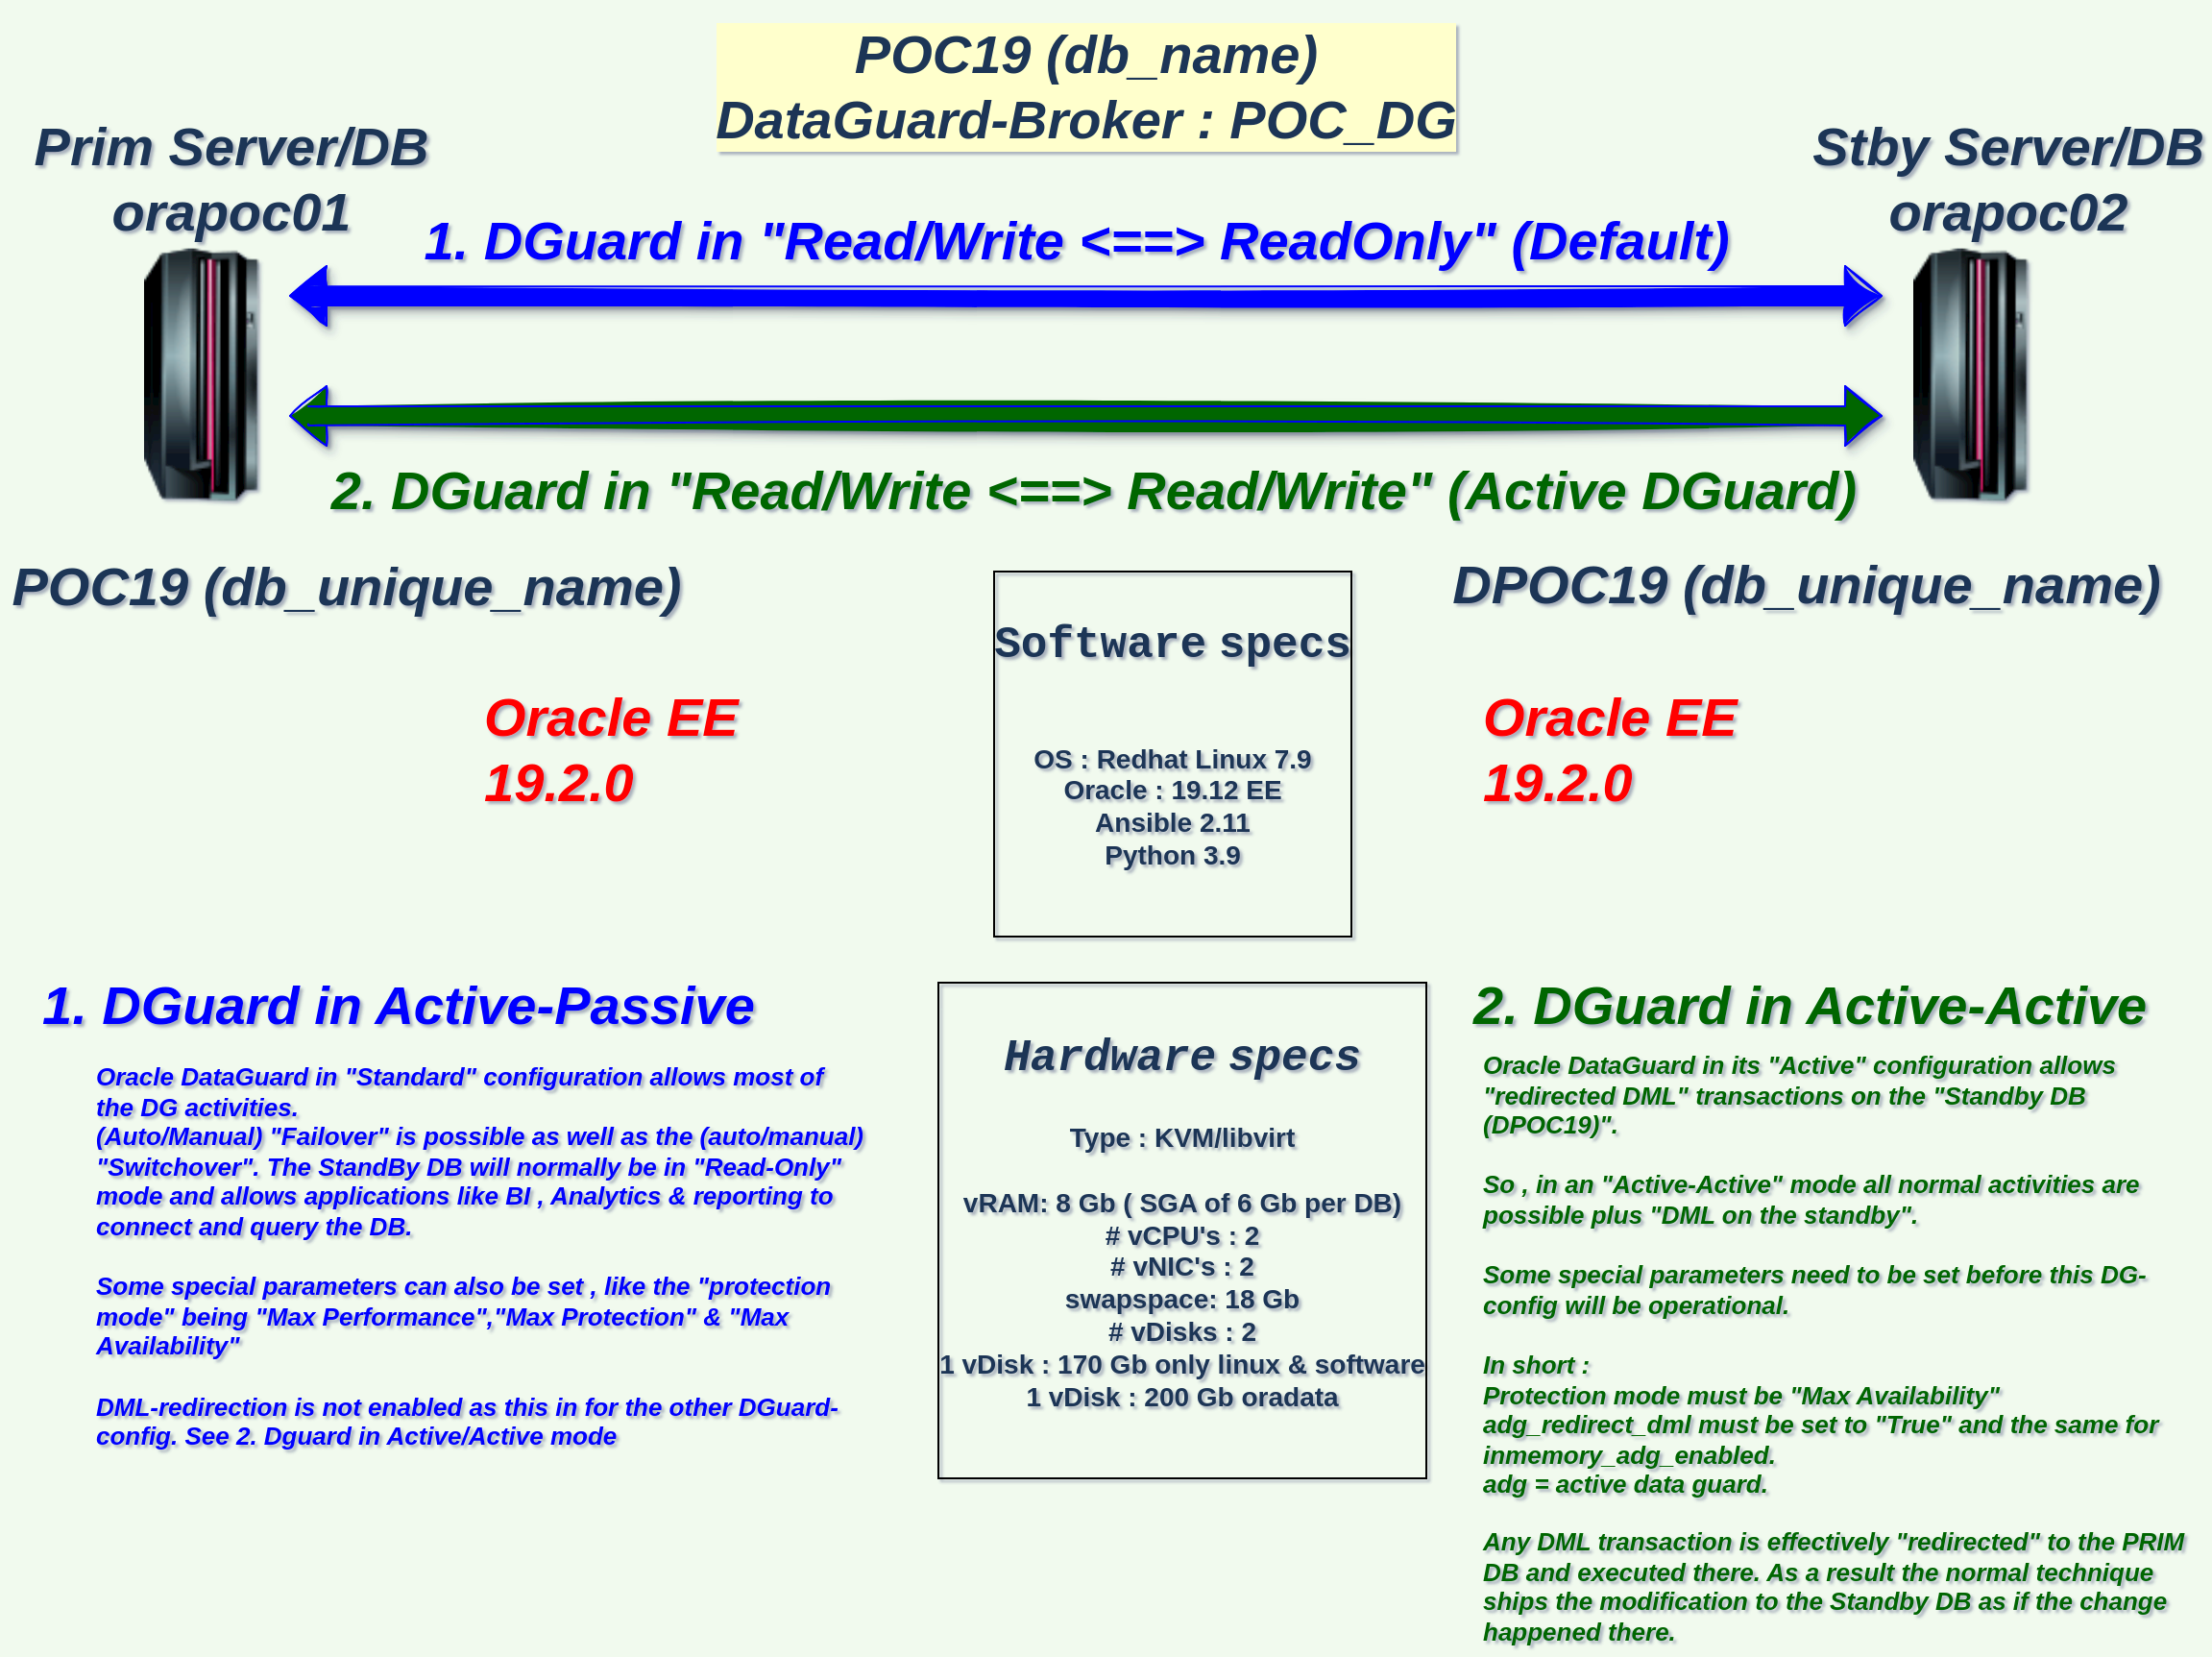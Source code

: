 <mxfile version="14.9.3" type="github">
  <diagram name="Page-1" id="55a83fd1-7818-8e21-69c5-c3457e3827bb">
    <mxGraphModel dx="1422" dy="885" grid="1" gridSize="10" guides="1" tooltips="1" connect="0" arrows="1" fold="1" page="1" pageScale="1" pageWidth="1169" pageHeight="827" background="#F1FAEE" math="0" shadow="1">
      <root>
        <mxCell id="0" />
        <mxCell id="1" parent="0" />
        <mxCell id="eqkKP_CpMsjsfQWl-JKb-6" value="" style="image;html=1;image=img/lib/clip_art/computers/Mainframe_128x128.png;rounded=1;sketch=1;labelBackgroundColor=#F1FAEE;fillColor=#A8DADC;strokeColor=#457B9D;fontColor=#1D3557;" parent="1" vertex="1">
          <mxGeometry x="95" y="135" width="60" height="140" as="geometry" />
        </mxCell>
        <mxCell id="eqkKP_CpMsjsfQWl-JKb-8" value="" style="image;html=1;image=img/lib/clip_art/computers/Mainframe_128x128.png;verticalAlign=top;rounded=1;sketch=1;labelBackgroundColor=#F1FAEE;fillColor=#A8DADC;strokeColor=#457B9D;fontColor=#1D3557;autosize=1;collapsible=0;metaEdit=1;resizeWidth=1;resizeHeight=1;snapToPoint=1;fixDash=1;comic=1;backgroundOutline=1;" parent="1" vertex="1">
          <mxGeometry x="1016" y="130" width="60" height="150" as="geometry" />
        </mxCell>
        <mxCell id="eqkKP_CpMsjsfQWl-JKb-9" value="&lt;div&gt;&lt;i&gt;&lt;font style=&quot;font-size: 28px&quot;&gt;&lt;b&gt;POC19 (db_name)&lt;br&gt;&lt;/b&gt;&lt;/font&gt;&lt;/i&gt;&lt;/div&gt;&lt;div&gt;&lt;i&gt;&lt;font style=&quot;font-size: 28px&quot;&gt;&lt;b&gt;DataGuard-Broker : POC_DG&lt;br&gt;&lt;/b&gt;&lt;/font&gt;&lt;/i&gt;&lt;/div&gt;" style="text;html=1;resizable=0;autosize=1;align=center;verticalAlign=middle;points=[];fillColor=none;strokeColor=none;rounded=1;sketch=1;fontColor=#1D3557;labelBackgroundColor=#FFFFCC;" parent="1" vertex="1">
          <mxGeometry x="384.5" y="30" width="400" height="50" as="geometry" />
        </mxCell>
        <mxCell id="eqkKP_CpMsjsfQWl-JKb-10" value="&lt;i&gt;&lt;font style=&quot;font-size: 28px&quot;&gt;&lt;b&gt;POC19 (db_unique_name)&lt;/b&gt;&lt;/font&gt;&lt;/i&gt;" style="text;html=1;resizable=0;autosize=1;align=center;verticalAlign=middle;points=[];fillColor=none;strokeColor=none;rounded=1;sketch=1;fontColor=#1D3557;" parent="1" vertex="1">
          <mxGeometry x="20" y="300" width="360" height="30" as="geometry" />
        </mxCell>
        <mxCell id="eqkKP_CpMsjsfQWl-JKb-13" value="&lt;div&gt;&lt;i&gt;&lt;font style=&quot;font-size: 28px&quot;&gt;&lt;b&gt;Prim Server/DB&lt;br&gt;&lt;/b&gt;&lt;/font&gt;&lt;/i&gt;&lt;/div&gt;&lt;div&gt;&lt;i&gt;&lt;font style=&quot;font-size: 28px&quot;&gt;&lt;b&gt;orapoc01&lt;/b&gt;&lt;/font&gt;&lt;/i&gt;&lt;/div&gt;" style="text;html=1;resizable=0;autosize=1;align=center;verticalAlign=middle;points=[];fillColor=none;strokeColor=none;spacing=-13;spacingTop=-5;rounded=1;sketch=1;fontColor=#1D3557;" parent="1" vertex="1">
          <mxGeometry x="30" y="80" width="220" height="50" as="geometry" />
        </mxCell>
        <mxCell id="eqkKP_CpMsjsfQWl-JKb-15" value="&lt;i&gt;&lt;font style=&quot;font-size: 28px&quot;&gt;&lt;b&gt;DPOC19 (db_unique_name)&lt;/b&gt;&lt;/font&gt;&lt;/i&gt;" style="text;html=1;resizable=0;autosize=1;align=center;verticalAlign=middle;points=[];fillColor=none;strokeColor=none;rounded=1;sketch=1;fontColor=#1D3557;" parent="1" vertex="1">
          <mxGeometry x="770" y="299" width="380" height="30" as="geometry" />
        </mxCell>
        <mxCell id="eqkKP_CpMsjsfQWl-JKb-16" value="&lt;div style=&quot;font-size: 14px&quot;&gt;&lt;h1&gt;&lt;font style=&quot;font-size: 14px&quot; face=&quot;Courier New&quot;&gt;&lt;span style=&quot;font-size: 14px&quot;&gt;&lt;/span&gt;&lt;/font&gt;&lt;font style=&quot;font-size: 23px&quot;&gt;&lt;span&gt;&lt;font face=&quot;Courier New&quot;&gt;Software&lt;/font&gt; &lt;font style=&quot;font-size: 23px&quot; face=&quot;Courier New&quot;&gt;specs&lt;/font&gt;&lt;br&gt;&lt;/span&gt;&lt;/font&gt;&lt;/h1&gt;&lt;/div&gt;&lt;div style=&quot;font-size: 14px&quot;&gt;&lt;br&gt;&lt;font style=&quot;font-size: 14px&quot;&gt;&lt;span style=&quot;font-size: 14px&quot;&gt;&lt;font style=&quot;font-size: 14px&quot;&gt;&lt;span style=&quot;font-size: 14px&quot;&gt;OS : Redhat Linux 7.9&lt;/span&gt;&lt;/font&gt;&lt;/span&gt;&lt;/font&gt;&lt;/div&gt;&lt;div style=&quot;font-size: 14px&quot;&gt;&lt;font style=&quot;font-size: 14px&quot;&gt;&lt;span style=&quot;font-size: 14px&quot;&gt;Oracle : 19.12 EE&lt;br&gt;&lt;/span&gt;&lt;/font&gt;&lt;/div&gt;&lt;div style=&quot;font-size: 14px&quot;&gt;&lt;font style=&quot;font-size: 14px&quot;&gt;&lt;span style=&quot;font-size: 14px&quot;&gt;Ansible 2.11&lt;/span&gt;&lt;/font&gt;&lt;/div&gt;&lt;div style=&quot;font-size: 14px&quot;&gt;&lt;font style=&quot;font-size: 14px&quot;&gt;&lt;span style=&quot;font-size: 14px&quot;&gt;Python 3.9&lt;/span&gt;&lt;/font&gt;&lt;/div&gt;&lt;div style=&quot;font-size: 14px&quot;&gt;&lt;font style=&quot;font-size: 14px&quot;&gt;&lt;span style=&quot;font-size: 14px&quot;&gt;&lt;br style=&quot;font-size: 14px&quot;&gt;&lt;/span&gt;&lt;/font&gt;&lt;/div&gt;&lt;div style=&quot;font-size: 14px&quot;&gt;&lt;font style=&quot;font-size: 14px&quot;&gt;&lt;span style=&quot;font-size: 14px&quot;&gt;&lt;br style=&quot;font-size: 14px&quot;&gt;&lt;/span&gt;&lt;/font&gt;&lt;/div&gt;" style="text;html=1;resizable=1;autosize=1;align=center;verticalAlign=middle;points=[];fontSize=14;fontStyle=1;labelBorderColor=#000000;spacingTop=0;spacingLeft=0;spacingBottom=0;spacingRight=0;fillColor=#A8DADC;strokeWidth=0;rounded=1;sketch=1;fontColor=#1D3557;" parent="1" vertex="1">
          <mxGeometry x="530" y="310" width="200" height="184" as="geometry" />
        </mxCell>
        <mxCell id="eqkKP_CpMsjsfQWl-JKb-18" value="&lt;div style=&quot;font-size: 14px&quot;&gt;&lt;font style=&quot;font-size: 14px&quot;&gt;&lt;span style=&quot;font-size: 14px&quot;&gt;&lt;/span&gt;&lt;/font&gt;&lt;h1&gt;&lt;font style=&quot;font-size: 23px&quot;&gt;&lt;span&gt;&lt;i&gt;&lt;font style=&quot;font-size: 23px&quot; face=&quot;Courier New&quot;&gt;Hardware&lt;/font&gt;&lt;/i&gt; &lt;i&gt;&lt;font style=&quot;font-size: 23px&quot; face=&quot;Courier New&quot;&gt;specs&lt;/font&gt;&lt;/i&gt;&lt;br&gt;&lt;/span&gt;&lt;/font&gt;&lt;/h1&gt;&lt;/div&gt;&lt;div style=&quot;font-size: 14px&quot;&gt;&lt;font style=&quot;font-size: 14px&quot;&gt;&lt;span style=&quot;font-size: 14px&quot;&gt;Type : KVM/libvirt&lt;br style=&quot;font-size: 14px&quot;&gt;&lt;/span&gt;&lt;/font&gt;&lt;/div&gt;&lt;div style=&quot;font-size: 14px&quot;&gt;&lt;font style=&quot;font-size: 14px&quot;&gt;&lt;span style=&quot;font-size: 14px&quot;&gt;&lt;br&gt;&lt;/span&gt;&lt;/font&gt;&lt;/div&gt;&lt;div style=&quot;font-size: 14px&quot;&gt;&lt;font style=&quot;font-size: 14px&quot;&gt;&lt;span style=&quot;font-size: 14px&quot;&gt;vRAM: 8 Gb ( SGA of 6 Gb per DB)&lt;/span&gt;&lt;/font&gt;&lt;/div&gt;&lt;div style=&quot;font-size: 14px&quot;&gt;&lt;font style=&quot;font-size: 14px&quot;&gt;&lt;span style=&quot;font-size: 14px&quot;&gt;# vCPU&#39;s : 2 &lt;br style=&quot;font-size: 14px&quot;&gt;&lt;/span&gt;&lt;/font&gt;&lt;/div&gt;&lt;div style=&quot;font-size: 14px&quot;&gt;&lt;font style=&quot;font-size: 14px&quot;&gt;&lt;span style=&quot;font-size: 14px&quot;&gt;# vNIC&#39;s : 2&lt;/span&gt;&lt;/font&gt;&lt;/div&gt;&lt;div style=&quot;font-size: 14px&quot;&gt;&lt;font style=&quot;font-size: 14px&quot;&gt;&lt;span style=&quot;font-size: 14px&quot;&gt;swapspace: 18 Gb&lt;/span&gt;&lt;/font&gt;&lt;/div&gt;&lt;div style=&quot;font-size: 14px&quot;&gt;&lt;font style=&quot;font-size: 14px&quot;&gt;&lt;span style=&quot;font-size: 14px&quot;&gt;# vDisks : 2&lt;/span&gt;&lt;/font&gt;&lt;/div&gt;&lt;div style=&quot;font-size: 14px&quot;&gt;&lt;font style=&quot;font-size: 14px&quot;&gt;&lt;span style=&quot;font-size: 14px&quot;&gt;1 vDisk : 170 Gb only linux &amp;amp; software&lt;/span&gt;&lt;/font&gt;&lt;/div&gt;&lt;div style=&quot;font-size: 14px&quot;&gt;&lt;font style=&quot;font-size: 14px&quot;&gt;&lt;span style=&quot;font-size: 14px&quot;&gt;1 vDisk : 200 Gb oradata&lt;br style=&quot;font-size: 14px&quot;&gt;&lt;/span&gt;&lt;/font&gt;&lt;/div&gt;&lt;div style=&quot;font-size: 14px&quot;&gt;&lt;font style=&quot;font-size: 14px&quot;&gt;&lt;span style=&quot;font-size: 14px&quot;&gt;&lt;br style=&quot;font-size: 14px&quot;&gt;&lt;br&gt;&lt;/span&gt;&lt;/font&gt;&lt;/div&gt;" style="text;html=1;resizable=1;autosize=1;align=center;verticalAlign=middle;points=[];fontSize=14;fontStyle=1;labelBorderColor=#000000;spacingTop=0;spacingLeft=2;spacingBottom=2;spacingRight=2;fillColor=#A8DADC;strokeWidth=0;rounded=1;sketch=1;fontColor=#1D3557;" parent="1" vertex="1">
          <mxGeometry x="500" y="526" width="270" height="250" as="geometry" />
        </mxCell>
        <mxCell id="Vr78el9g581zdgaqEghk-1" value="" style="shape=image;imageAspect=0;aspect=fixed;verticalLabelPosition=bottom;verticalAlign=top;image=https://encrypted-tbn0.gstatic.com/images?q=tbn:ANd9GcR4Au2oyudwdEIT94wczkcbLpBxuvVUI2JXrm-cNSRRXYwc92XT4T4OE9gX1z1593e1oGM&amp;usqp=CAU;rounded=1;sketch=1;fillColor=#A8DADC;strokeColor=#457B9D;fontColor=#1D3557;" vertex="1" parent="1">
          <mxGeometry x="170" y="340" width="91" height="125.3" as="geometry" />
        </mxCell>
        <mxCell id="Vr78el9g581zdgaqEghk-3" value="" style="shape=image;imageAspect=0;aspect=fixed;verticalLabelPosition=bottom;verticalAlign=top;image=https://encrypted-tbn0.gstatic.com/images?q=tbn:ANd9GcR4Au2oyudwdEIT94wczkcbLpBxuvVUI2JXrm-cNSRRXYwc92XT4T4OE9gX1z1593e1oGM&amp;usqp=CAU;rounded=1;sketch=1;fillColor=#A8DADC;strokeColor=#457B9D;fontColor=#1D3557;" vertex="1" parent="1">
          <mxGeometry x="940" y="340" width="91" height="125.3" as="geometry" />
        </mxCell>
        <mxCell id="Vr78el9g581zdgaqEghk-4" value="" style="shape=image;imageAspect=0;aspect=fixed;verticalLabelPosition=bottom;verticalAlign=top;image=https://encrypted-tbn0.gstatic.com/images?q=tbn:ANd9GcRTwvwgi8j3NoH9LSnV5ozfkyOCeSaYYCH_txHquT2JBYzk8MVsB-MxDces8mvN4pLw_dY&amp;usqp=CAU;rounded=1;sketch=1;fillColor=#A8DADC;strokeColor=#457B9D;fontColor=#1D3557;" vertex="1" parent="1">
          <mxGeometry x="72" y="10.0" width="106" height="47.32" as="geometry" />
        </mxCell>
        <mxCell id="Vr78el9g581zdgaqEghk-5" value="&lt;div&gt;&lt;i&gt;&lt;font style=&quot;font-size: 28px&quot;&gt;&lt;b&gt;Stby Server/DB&lt;br&gt;&lt;/b&gt;&lt;/font&gt;&lt;/i&gt;&lt;/div&gt;&lt;div&gt;&lt;i&gt;&lt;font style=&quot;font-size: 28px&quot;&gt;&lt;b&gt;orapoc02&lt;/b&gt;&lt;/font&gt;&lt;/i&gt;&lt;/div&gt;" style="text;html=1;resizable=0;autosize=1;align=center;verticalAlign=middle;points=[];fillColor=none;strokeColor=none;spacing=-13;spacingTop=-5;rounded=1;sketch=1;fontColor=#1D3557;" vertex="1" parent="1">
          <mxGeometry x="970" y="95" width="190" height="20" as="geometry" />
        </mxCell>
        <mxCell id="Vr78el9g581zdgaqEghk-6" value="" style="shape=image;imageAspect=0;aspect=fixed;verticalLabelPosition=bottom;verticalAlign=top;image=https://encrypted-tbn0.gstatic.com/images?q=tbn:ANd9GcRTwvwgi8j3NoH9LSnV5ozfkyOCeSaYYCH_txHquT2JBYzk8MVsB-MxDces8mvN4pLw_dY&amp;usqp=CAU;rounded=1;sketch=1;fillColor=#A8DADC;strokeColor=#457B9D;fontColor=#1D3557;" vertex="1" parent="1">
          <mxGeometry x="994" y="10.0" width="106" height="47.32" as="geometry" />
        </mxCell>
        <mxCell id="Vr78el9g581zdgaqEghk-11" value="" style="endArrow=classic;startArrow=block;html=1;startFill=1;shape=flexArrow;rounded=1;snapToPoint=1;fixDash=1;comic=1;backgroundOutline=1;metaEdit=1;labelBorderColor=#1A1A1A;fontStyle=0;sketch=1;shadow=1;disableMultiStroke=1;disableMultiStrokeFill=1;orthogonal=0;orthogonalLoop=0;ignoreEdge=0;flowAnimation=1;fillStyle=solid;fontColor=#0000FF;strokeColor=#0000FF;fillColor=#0000FF;" edge="1" parent="1">
          <mxGeometry width="50" height="50" relative="1" as="geometry">
            <mxPoint x="170.5" y="164" as="sourcePoint" />
            <mxPoint x="1000" y="164" as="targetPoint" />
            <Array as="points">
              <mxPoint x="170.5" y="164" />
              <mxPoint x="180.5" y="164" />
            </Array>
          </mxGeometry>
        </mxCell>
        <mxCell id="Vr78el9g581zdgaqEghk-13" value="&lt;div&gt;&lt;font&gt;&lt;i&gt;&lt;font style=&quot;font-size: 28px&quot;&gt;&lt;b&gt;&lt;font&gt;&lt;i&gt;&lt;font style=&quot;font-size: 28px&quot;&gt;&lt;b&gt;1. DGuard &lt;/b&gt;&lt;/font&gt;&lt;/i&gt;&lt;/font&gt;in &quot;Read/Write &amp;lt;==&amp;gt; ReadOnly&quot; (Default)&lt;br&gt;&lt;/b&gt;&lt;/font&gt;&lt;/i&gt;&lt;/font&gt;&lt;/div&gt;" style="text;html=1;resizable=0;autosize=1;align=center;verticalAlign=middle;points=[];fillColor=none;strokeColor=none;rounded=1;sketch=1;fontColor=#0000FF;" vertex="1" parent="1">
          <mxGeometry x="230" y="120" width="700" height="30" as="geometry" />
        </mxCell>
        <mxCell id="Vr78el9g581zdgaqEghk-14" value="" style="endArrow=classic;startArrow=block;html=1;startFill=1;shape=flexArrow;rounded=1;snapToPoint=1;fixDash=1;comic=1;backgroundOutline=1;metaEdit=1;labelBorderColor=#1A1A1A;fontStyle=0;sketch=1;shadow=1;disableMultiStroke=1;disableMultiStrokeFill=1;orthogonal=0;orthogonalLoop=0;ignoreEdge=1;flowAnimation=1;fillStyle=solid;fontColor=#0000FF;strokeColor=#0000FF;noJump=1;fillColor=#006600;" edge="1" parent="1">
          <mxGeometry width="50" height="50" relative="1" as="geometry">
            <mxPoint x="170.5" y="226.5" as="sourcePoint" />
            <mxPoint x="1000" y="226.5" as="targetPoint" />
            <Array as="points">
              <mxPoint x="170.5" y="226.5" />
              <mxPoint x="180.5" y="226.5" />
            </Array>
          </mxGeometry>
        </mxCell>
        <mxCell id="Vr78el9g581zdgaqEghk-15" value="&lt;div&gt;&lt;font&gt;&lt;i&gt;&lt;font style=&quot;font-size: 28px&quot;&gt;&lt;b&gt;2. DGuard in &quot;Read/Write &amp;lt;==&amp;gt; Read/Write&quot; (Active DGuard)&lt;br&gt;&lt;/b&gt;&lt;/font&gt;&lt;/i&gt;&lt;/font&gt;&lt;/div&gt;" style="text;html=1;resizable=0;autosize=1;align=center;verticalAlign=middle;points=[];fillColor=none;strokeColor=none;rounded=1;sketch=1;fontColor=#006600;" vertex="1" parent="1">
          <mxGeometry x="184" y="250" width="810" height="30" as="geometry" />
        </mxCell>
        <mxCell id="Vr78el9g581zdgaqEghk-18" value="&lt;font&gt;&lt;i&gt;&lt;font style=&quot;font-size: 28px&quot;&gt;&lt;b&gt;1. DGuard in Active-Passive&lt;br&gt;&lt;/b&gt;&lt;/font&gt;&lt;/i&gt;&lt;/font&gt;" style="text;whiteSpace=wrap;html=1;rotation=0;fontColor=#0000FF;" vertex="1" parent="1">
          <mxGeometry x="40" y="510" width="380" height="31" as="geometry" />
        </mxCell>
        <mxCell id="Vr78el9g581zdgaqEghk-22" value="&lt;div style=&quot;font-size: 13px&quot;&gt;&lt;font style=&quot;font-size: 13px&quot;&gt;&lt;i&gt;&lt;b&gt;Oracle DataGuard in &quot;Standard&quot; configuration allows most of the DG activities.&lt;/b&gt;&lt;/i&gt;&lt;/font&gt;&lt;/div&gt;&lt;div style=&quot;font-size: 13px&quot;&gt;&lt;font style=&quot;font-size: 13px&quot;&gt;&lt;i&gt;&lt;b&gt;(Auto/Manual) &quot;Failover&quot; is possible as well as the (auto/manual) &quot;Switchover&quot;. The StandBy DB will normally be in &quot;Read-Only&quot; mode and allows applications like BI , Analytics &amp;amp; reporting to connect and query the DB.&lt;/b&gt;&lt;/i&gt;&lt;/font&gt;&lt;/div&gt;&lt;div style=&quot;font-size: 13px&quot;&gt;&lt;font style=&quot;font-size: 13px&quot;&gt;&lt;i&gt;&lt;b&gt;&lt;br&gt;&lt;/b&gt;&lt;/i&gt;&lt;/font&gt;&lt;/div&gt;&lt;div style=&quot;font-size: 13px&quot;&gt;&lt;font style=&quot;font-size: 13px&quot;&gt;&lt;i&gt;&lt;b&gt;Some special parameters can also be set , like the &quot;protection mode&quot; being &quot;Max Performance&quot;,&quot;Max Protection&quot; &amp;amp; &quot;Max Availability&quot;&lt;/b&gt;&lt;/i&gt;&lt;/font&gt;&lt;/div&gt;&lt;div style=&quot;font-size: 13px&quot;&gt;&lt;font style=&quot;font-size: 13px&quot;&gt;&lt;i&gt;&lt;b&gt;&lt;br&gt;&lt;/b&gt;&lt;/i&gt;&lt;/font&gt;&lt;/div&gt;&lt;div style=&quot;font-size: 13px&quot;&gt;&lt;font style=&quot;font-size: 13px&quot;&gt;&lt;i&gt;&lt;b&gt;DML-redirection is not enabled as this in for the other DGuard-config. See 2. Dguard in Active/Active mode&lt;br&gt;&lt;/b&gt;&lt;/i&gt;&lt;/font&gt;&lt;/div&gt;" style="text;whiteSpace=wrap;html=1;fontColor=#0000FF;" vertex="1" parent="1">
          <mxGeometry x="67.5" y="556" width="402.5" height="220" as="geometry" />
        </mxCell>
        <mxCell id="Vr78el9g581zdgaqEghk-23" value="&lt;font&gt;&lt;i&gt;&lt;font style=&quot;font-size: 28px&quot;&gt;&lt;b&gt;2. DGuard in Active-Active&lt;br&gt;&lt;/b&gt;&lt;/font&gt;&lt;/i&gt;&lt;/font&gt;" style="text;whiteSpace=wrap;html=1;rotation=0;fontColor=#006600;" vertex="1" parent="1">
          <mxGeometry x="784.5" y="510" width="380" height="31" as="geometry" />
        </mxCell>
        <mxCell id="Vr78el9g581zdgaqEghk-24" value="&lt;div style=&quot;font-size: 13px&quot;&gt;&lt;font style=&quot;font-size: 13px&quot;&gt;&lt;i&gt;&lt;b&gt;Oracle DataGuard in its &quot;Active&quot; configuration allows &quot;redirected DML&quot; transactions on the &quot;Standby DB (DPOC19)&quot;.&lt;br&gt;&lt;/b&gt;&lt;/i&gt;&lt;/font&gt;&lt;/div&gt;&lt;div style=&quot;font-size: 13px&quot;&gt;&lt;font style=&quot;font-size: 13px&quot;&gt;&lt;i&gt;&lt;b&gt;&lt;br&gt;&lt;/b&gt;&lt;/i&gt;&lt;/font&gt;&lt;/div&gt;&lt;div style=&quot;font-size: 13px&quot;&gt;&lt;font style=&quot;font-size: 13px&quot;&gt;&lt;i&gt;&lt;b&gt;So , in an &quot;Active-Active&quot; mode all normal activities are possible plus &quot;DML on the standby&quot;.&lt;br&gt;&lt;/b&gt;&lt;/i&gt;&lt;/font&gt;&lt;/div&gt;&lt;div style=&quot;font-size: 13px&quot;&gt;&lt;font style=&quot;font-size: 13px&quot;&gt;&lt;i&gt;&lt;b&gt;&lt;br&gt;&lt;/b&gt;&lt;/i&gt;&lt;/font&gt;&lt;/div&gt;&lt;div style=&quot;font-size: 13px&quot;&gt;&lt;font style=&quot;font-size: 13px&quot;&gt;&lt;i&gt;&lt;b&gt;Some special parameters need to be set before this DG-config will be operational.&lt;/b&gt;&lt;/i&gt;&lt;/font&gt;&lt;/div&gt;&lt;div style=&quot;font-size: 13px&quot;&gt;&lt;font style=&quot;font-size: 13px&quot;&gt;&lt;i&gt;&lt;b&gt;&lt;br&gt;&lt;/b&gt;&lt;/i&gt;&lt;/font&gt;&lt;/div&gt;&lt;div style=&quot;font-size: 13px&quot;&gt;&lt;font style=&quot;font-size: 13px&quot;&gt;&lt;i&gt;&lt;b&gt;In short :&lt;/b&gt;&lt;/i&gt;&lt;/font&gt;&lt;/div&gt;&lt;div style=&quot;font-size: 13px&quot;&gt;&lt;font style=&quot;font-size: 13px&quot;&gt;&lt;i&gt;&lt;b&gt;Protection mode must be &quot;Max Availability&quot;&lt;/b&gt;&lt;/i&gt;&lt;/font&gt;&lt;/div&gt;&lt;div style=&quot;font-size: 13px&quot;&gt;&lt;font style=&quot;font-size: 13px&quot;&gt;&lt;i&gt;&lt;b&gt;adg_redirect_dml must be set to &quot;True&quot; and the same for inmemory_adg_enabled.&lt;/b&gt;&lt;/i&gt;&lt;/font&gt;&lt;/div&gt;&lt;div style=&quot;font-size: 13px&quot;&gt;&lt;font style=&quot;font-size: 13px&quot;&gt;&lt;i&gt;&lt;b&gt;adg = active data guard.&lt;br&gt;&lt;/b&gt;&lt;/i&gt;&lt;/font&gt;&lt;/div&gt;&lt;br&gt;&lt;div style=&quot;font-size: 13px&quot;&gt;&lt;font style=&quot;font-size: 13px&quot;&gt;&lt;i&gt;&lt;b&gt;Any DML transaction is effectively &quot;redirected&quot; to the PRIM DB and executed there. As a result the normal technique ships the modification to the Standby DB as if the change happened there.&lt;br&gt;&lt;/b&gt;&lt;/i&gt;&lt;/font&gt;&lt;/div&gt;" style="text;whiteSpace=wrap;html=1;fontColor=#006600;" vertex="1" parent="1">
          <mxGeometry x="790" y="550" width="370" height="220" as="geometry" />
        </mxCell>
        <mxCell id="Vr78el9g581zdgaqEghk-25" value="&lt;font&gt;&lt;i&gt;&lt;font style=&quot;font-size: 28px&quot;&gt;&lt;b&gt;Oracle EE 19.2.0&lt;/b&gt;&lt;/font&gt;&lt;/i&gt;&lt;/font&gt;" style="text;whiteSpace=wrap;html=1;fontColor=#FF0000;" vertex="1" parent="1">
          <mxGeometry x="270" y="360" width="140" height="40" as="geometry" />
        </mxCell>
        <mxCell id="Vr78el9g581zdgaqEghk-27" value="&lt;font&gt;&lt;i&gt;&lt;font style=&quot;font-size: 28px&quot;&gt;&lt;b&gt;Oracle EE 19.2.0&lt;/b&gt;&lt;/font&gt;&lt;/i&gt;&lt;/font&gt;" style="text;whiteSpace=wrap;html=1;fontColor=#FF0000;" vertex="1" parent="1">
          <mxGeometry x="790" y="360" width="140" height="40" as="geometry" />
        </mxCell>
      </root>
    </mxGraphModel>
  </diagram>
</mxfile>
